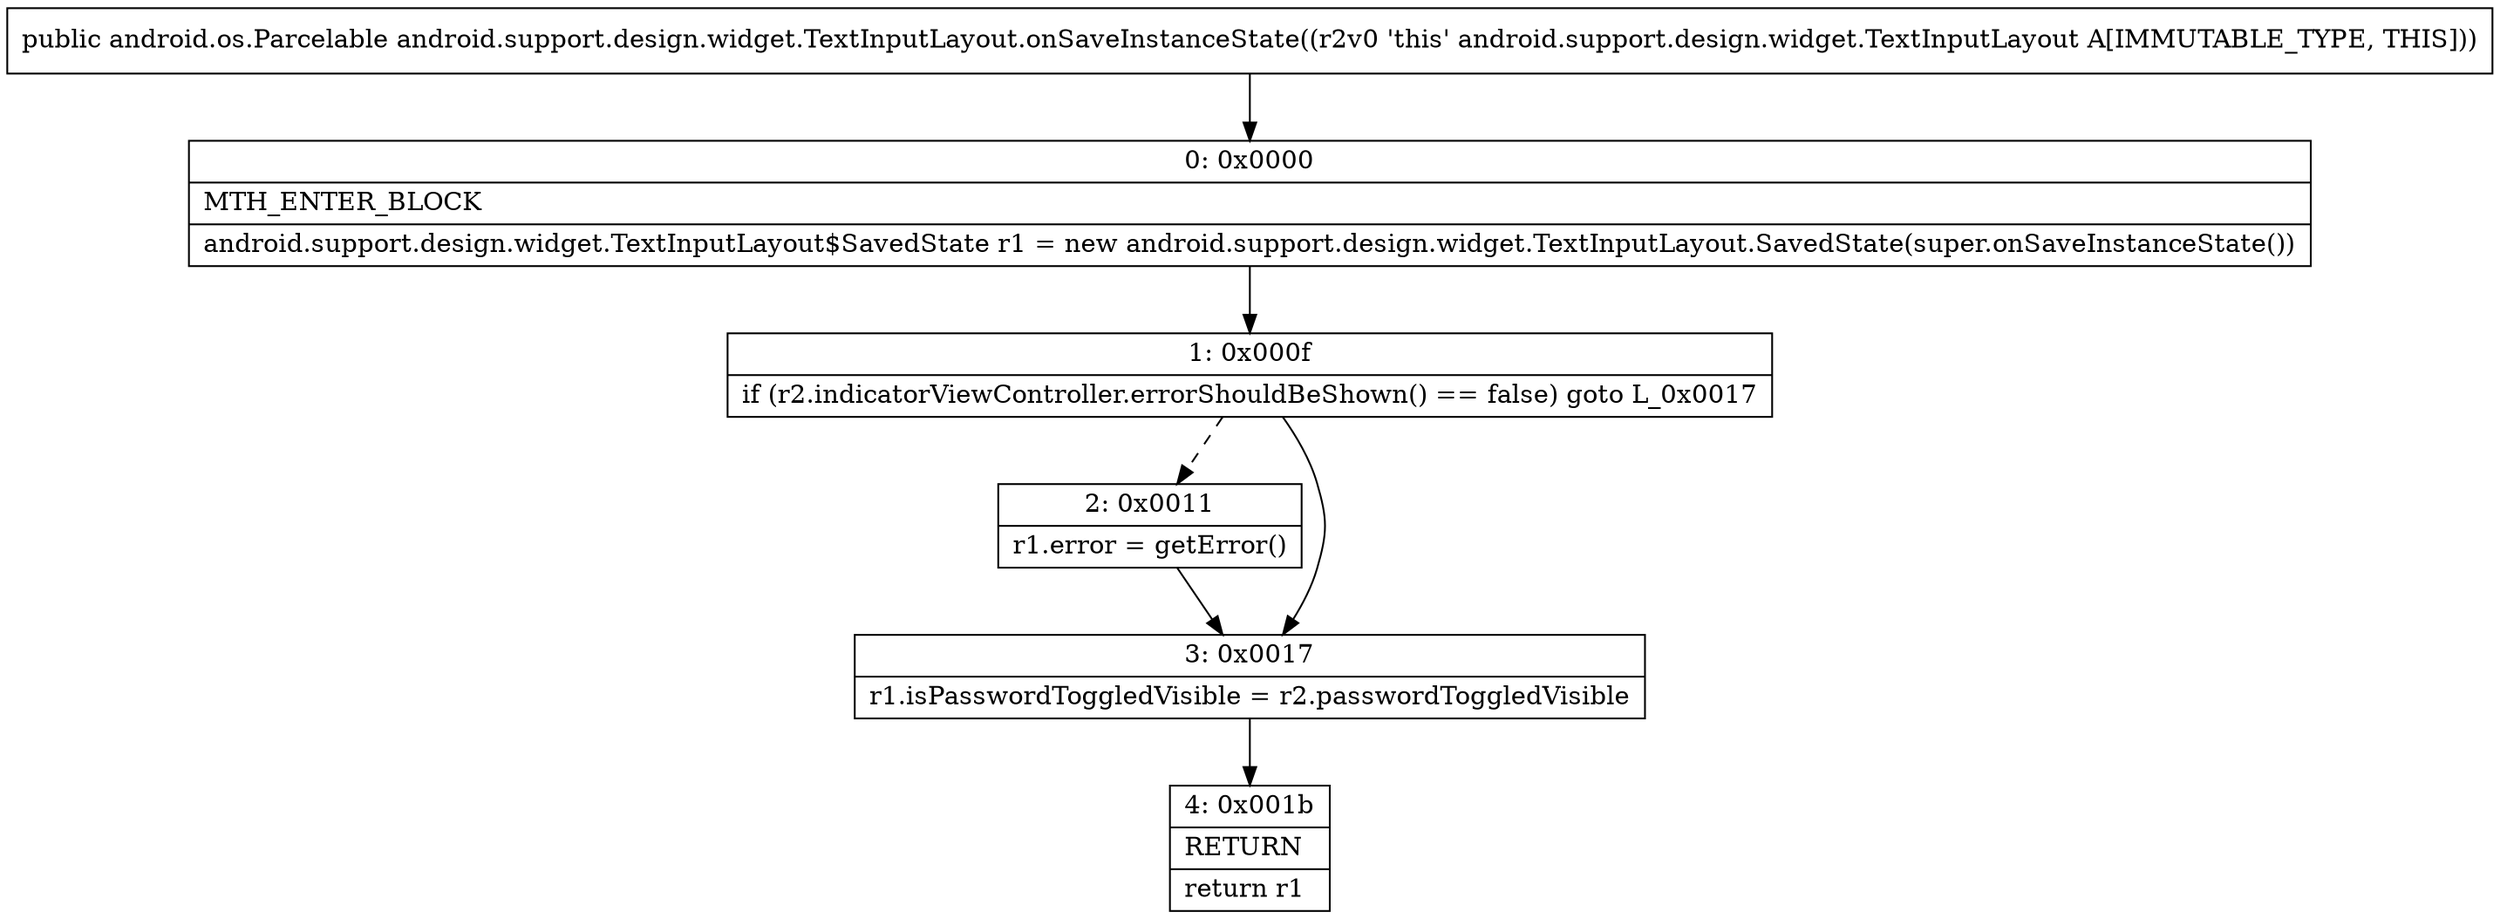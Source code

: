 digraph "CFG forandroid.support.design.widget.TextInputLayout.onSaveInstanceState()Landroid\/os\/Parcelable;" {
Node_0 [shape=record,label="{0\:\ 0x0000|MTH_ENTER_BLOCK\l|android.support.design.widget.TextInputLayout$SavedState r1 = new android.support.design.widget.TextInputLayout.SavedState(super.onSaveInstanceState())\l}"];
Node_1 [shape=record,label="{1\:\ 0x000f|if (r2.indicatorViewController.errorShouldBeShown() == false) goto L_0x0017\l}"];
Node_2 [shape=record,label="{2\:\ 0x0011|r1.error = getError()\l}"];
Node_3 [shape=record,label="{3\:\ 0x0017|r1.isPasswordToggledVisible = r2.passwordToggledVisible\l}"];
Node_4 [shape=record,label="{4\:\ 0x001b|RETURN\l|return r1\l}"];
MethodNode[shape=record,label="{public android.os.Parcelable android.support.design.widget.TextInputLayout.onSaveInstanceState((r2v0 'this' android.support.design.widget.TextInputLayout A[IMMUTABLE_TYPE, THIS])) }"];
MethodNode -> Node_0;
Node_0 -> Node_1;
Node_1 -> Node_2[style=dashed];
Node_1 -> Node_3;
Node_2 -> Node_3;
Node_3 -> Node_4;
}

